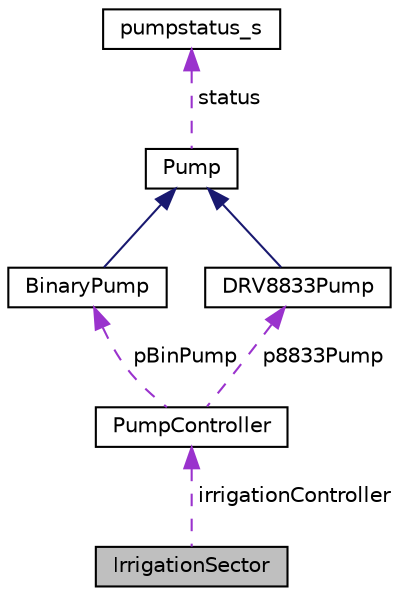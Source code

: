 digraph "IrrigationSector"
{
 // LATEX_PDF_SIZE
  edge [fontname="Helvetica",fontsize="10",labelfontname="Helvetica",labelfontsize="10"];
  node [fontname="Helvetica",fontsize="10",shape=record];
  Node1 [label="IrrigationSector",height=0.2,width=0.4,color="black", fillcolor="grey75", style="filled", fontcolor="black",tooltip=" "];
  Node2 -> Node1 [dir="back",color="darkorchid3",fontsize="10",style="dashed",label=" irrigationController" ,fontname="Helvetica"];
  Node2 [label="PumpController",height=0.2,width=0.4,color="black", fillcolor="white", style="filled",URL="$class_pump_controller.html",tooltip=" "];
  Node3 -> Node2 [dir="back",color="darkorchid3",fontsize="10",style="dashed",label=" pBinPump" ,fontname="Helvetica"];
  Node3 [label="BinaryPump",height=0.2,width=0.4,color="black", fillcolor="white", style="filled",URL="$class_binary_pump.html",tooltip=" "];
  Node4 -> Node3 [dir="back",color="midnightblue",fontsize="10",style="solid",fontname="Helvetica"];
  Node4 [label="Pump",height=0.2,width=0.4,color="black", fillcolor="white", style="filled",URL="$class_pump.html",tooltip=" "];
  Node5 -> Node4 [dir="back",color="darkorchid3",fontsize="10",style="dashed",label=" status" ,fontname="Helvetica"];
  Node5 [label="pumpstatus_s",height=0.2,width=0.4,color="black", fillcolor="white", style="filled",URL="$structpumpstatus__s.html",tooltip=" "];
  Node6 -> Node2 [dir="back",color="darkorchid3",fontsize="10",style="dashed",label=" p8833Pump" ,fontname="Helvetica"];
  Node6 [label="DRV8833Pump",height=0.2,width=0.4,color="black", fillcolor="white", style="filled",URL="$class_d_r_v8833_pump.html",tooltip=" "];
  Node4 -> Node6 [dir="back",color="midnightblue",fontsize="10",style="solid",fontname="Helvetica"];
}

